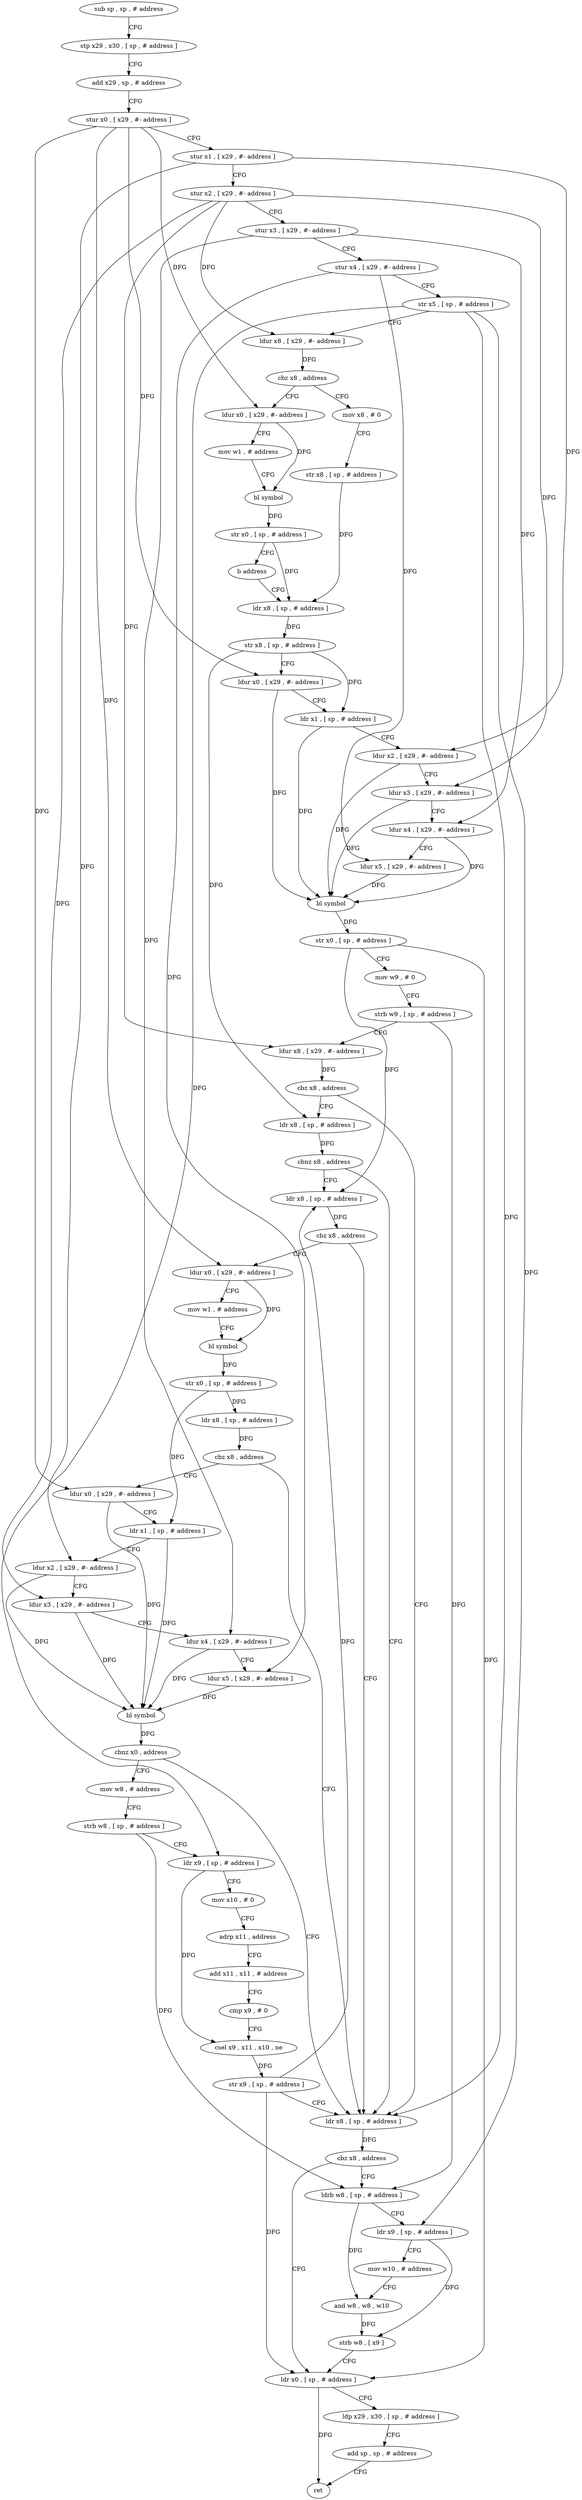 digraph "func" {
"4250104" [label = "sub sp , sp , # address" ]
"4250108" [label = "stp x29 , x30 , [ sp , # address ]" ]
"4250112" [label = "add x29 , sp , # address" ]
"4250116" [label = "stur x0 , [ x29 , #- address ]" ]
"4250120" [label = "stur x1 , [ x29 , #- address ]" ]
"4250124" [label = "stur x2 , [ x29 , #- address ]" ]
"4250128" [label = "stur x3 , [ x29 , #- address ]" ]
"4250132" [label = "stur x4 , [ x29 , #- address ]" ]
"4250136" [label = "str x5 , [ sp , # address ]" ]
"4250140" [label = "ldur x8 , [ x29 , #- address ]" ]
"4250144" [label = "cbz x8 , address" ]
"4250168" [label = "mov x8 , # 0" ]
"4250148" [label = "ldur x0 , [ x29 , #- address ]" ]
"4250172" [label = "str x8 , [ sp , # address ]" ]
"4250176" [label = "ldr x8 , [ sp , # address ]" ]
"4250152" [label = "mov w1 , # address" ]
"4250156" [label = "bl symbol" ]
"4250160" [label = "str x0 , [ sp , # address ]" ]
"4250164" [label = "b address" ]
"4250340" [label = "ldr x8 , [ sp , # address ]" ]
"4250344" [label = "cbz x8 , address" ]
"4250368" [label = "ldr x0 , [ sp , # address ]" ]
"4250348" [label = "ldrb w8 , [ sp , # address ]" ]
"4250232" [label = "ldr x8 , [ sp , # address ]" ]
"4250236" [label = "cbnz x8 , address" ]
"4250240" [label = "ldr x8 , [ sp , # address ]" ]
"4250180" [label = "str x8 , [ sp , # address ]" ]
"4250184" [label = "ldur x0 , [ x29 , #- address ]" ]
"4250188" [label = "ldr x1 , [ sp , # address ]" ]
"4250192" [label = "ldur x2 , [ x29 , #- address ]" ]
"4250196" [label = "ldur x3 , [ x29 , #- address ]" ]
"4250200" [label = "ldur x4 , [ x29 , #- address ]" ]
"4250204" [label = "ldur x5 , [ x29 , #- address ]" ]
"4250208" [label = "bl symbol" ]
"4250212" [label = "str x0 , [ sp , # address ]" ]
"4250216" [label = "mov w9 , # 0" ]
"4250220" [label = "strb w9 , [ sp , # address ]" ]
"4250224" [label = "ldur x8 , [ x29 , #- address ]" ]
"4250228" [label = "cbz x8 , address" ]
"4250372" [label = "ldp x29 , x30 , [ sp , # address ]" ]
"4250376" [label = "add sp , sp , # address" ]
"4250380" [label = "ret" ]
"4250352" [label = "ldr x9 , [ sp , # address ]" ]
"4250356" [label = "mov w10 , # address" ]
"4250360" [label = "and w8 , w8 , w10" ]
"4250364" [label = "strb w8 , [ x9 ]" ]
"4250244" [label = "cbz x8 , address" ]
"4250248" [label = "ldur x0 , [ x29 , #- address ]" ]
"4250252" [label = "mov w1 , # address" ]
"4250256" [label = "bl symbol" ]
"4250260" [label = "str x0 , [ sp , # address ]" ]
"4250264" [label = "ldr x8 , [ sp , # address ]" ]
"4250268" [label = "cbz x8 , address" ]
"4250272" [label = "ldur x0 , [ x29 , #- address ]" ]
"4250276" [label = "ldr x1 , [ sp , # address ]" ]
"4250280" [label = "ldur x2 , [ x29 , #- address ]" ]
"4250284" [label = "ldur x3 , [ x29 , #- address ]" ]
"4250288" [label = "ldur x4 , [ x29 , #- address ]" ]
"4250292" [label = "ldur x5 , [ x29 , #- address ]" ]
"4250296" [label = "bl symbol" ]
"4250300" [label = "cbnz x0 , address" ]
"4250304" [label = "mov w8 , # address" ]
"4250308" [label = "strb w8 , [ sp , # address ]" ]
"4250312" [label = "ldr x9 , [ sp , # address ]" ]
"4250316" [label = "mov x10 , # 0" ]
"4250320" [label = "adrp x11 , address" ]
"4250324" [label = "add x11 , x11 , # address" ]
"4250328" [label = "cmp x9 , # 0" ]
"4250332" [label = "csel x9 , x11 , x10 , ne" ]
"4250336" [label = "str x9 , [ sp , # address ]" ]
"4250104" -> "4250108" [ label = "CFG" ]
"4250108" -> "4250112" [ label = "CFG" ]
"4250112" -> "4250116" [ label = "CFG" ]
"4250116" -> "4250120" [ label = "CFG" ]
"4250116" -> "4250148" [ label = "DFG" ]
"4250116" -> "4250184" [ label = "DFG" ]
"4250116" -> "4250248" [ label = "DFG" ]
"4250116" -> "4250272" [ label = "DFG" ]
"4250120" -> "4250124" [ label = "CFG" ]
"4250120" -> "4250192" [ label = "DFG" ]
"4250120" -> "4250280" [ label = "DFG" ]
"4250124" -> "4250128" [ label = "CFG" ]
"4250124" -> "4250140" [ label = "DFG" ]
"4250124" -> "4250196" [ label = "DFG" ]
"4250124" -> "4250224" [ label = "DFG" ]
"4250124" -> "4250284" [ label = "DFG" ]
"4250128" -> "4250132" [ label = "CFG" ]
"4250128" -> "4250200" [ label = "DFG" ]
"4250128" -> "4250288" [ label = "DFG" ]
"4250132" -> "4250136" [ label = "CFG" ]
"4250132" -> "4250204" [ label = "DFG" ]
"4250132" -> "4250292" [ label = "DFG" ]
"4250136" -> "4250140" [ label = "CFG" ]
"4250136" -> "4250340" [ label = "DFG" ]
"4250136" -> "4250352" [ label = "DFG" ]
"4250136" -> "4250312" [ label = "DFG" ]
"4250140" -> "4250144" [ label = "DFG" ]
"4250144" -> "4250168" [ label = "CFG" ]
"4250144" -> "4250148" [ label = "CFG" ]
"4250168" -> "4250172" [ label = "CFG" ]
"4250148" -> "4250152" [ label = "CFG" ]
"4250148" -> "4250156" [ label = "DFG" ]
"4250172" -> "4250176" [ label = "DFG" ]
"4250176" -> "4250180" [ label = "DFG" ]
"4250152" -> "4250156" [ label = "CFG" ]
"4250156" -> "4250160" [ label = "DFG" ]
"4250160" -> "4250164" [ label = "CFG" ]
"4250160" -> "4250176" [ label = "DFG" ]
"4250164" -> "4250176" [ label = "CFG" ]
"4250340" -> "4250344" [ label = "DFG" ]
"4250344" -> "4250368" [ label = "CFG" ]
"4250344" -> "4250348" [ label = "CFG" ]
"4250368" -> "4250372" [ label = "CFG" ]
"4250368" -> "4250380" [ label = "DFG" ]
"4250348" -> "4250352" [ label = "CFG" ]
"4250348" -> "4250360" [ label = "DFG" ]
"4250232" -> "4250236" [ label = "DFG" ]
"4250236" -> "4250340" [ label = "CFG" ]
"4250236" -> "4250240" [ label = "CFG" ]
"4250240" -> "4250244" [ label = "DFG" ]
"4250180" -> "4250184" [ label = "CFG" ]
"4250180" -> "4250188" [ label = "DFG" ]
"4250180" -> "4250232" [ label = "DFG" ]
"4250184" -> "4250188" [ label = "CFG" ]
"4250184" -> "4250208" [ label = "DFG" ]
"4250188" -> "4250192" [ label = "CFG" ]
"4250188" -> "4250208" [ label = "DFG" ]
"4250192" -> "4250196" [ label = "CFG" ]
"4250192" -> "4250208" [ label = "DFG" ]
"4250196" -> "4250200" [ label = "CFG" ]
"4250196" -> "4250208" [ label = "DFG" ]
"4250200" -> "4250204" [ label = "CFG" ]
"4250200" -> "4250208" [ label = "DFG" ]
"4250204" -> "4250208" [ label = "DFG" ]
"4250208" -> "4250212" [ label = "DFG" ]
"4250212" -> "4250216" [ label = "CFG" ]
"4250212" -> "4250368" [ label = "DFG" ]
"4250212" -> "4250240" [ label = "DFG" ]
"4250216" -> "4250220" [ label = "CFG" ]
"4250220" -> "4250224" [ label = "CFG" ]
"4250220" -> "4250348" [ label = "DFG" ]
"4250224" -> "4250228" [ label = "DFG" ]
"4250228" -> "4250340" [ label = "CFG" ]
"4250228" -> "4250232" [ label = "CFG" ]
"4250372" -> "4250376" [ label = "CFG" ]
"4250376" -> "4250380" [ label = "CFG" ]
"4250352" -> "4250356" [ label = "CFG" ]
"4250352" -> "4250364" [ label = "DFG" ]
"4250356" -> "4250360" [ label = "CFG" ]
"4250360" -> "4250364" [ label = "DFG" ]
"4250364" -> "4250368" [ label = "CFG" ]
"4250244" -> "4250340" [ label = "CFG" ]
"4250244" -> "4250248" [ label = "CFG" ]
"4250248" -> "4250252" [ label = "CFG" ]
"4250248" -> "4250256" [ label = "DFG" ]
"4250252" -> "4250256" [ label = "CFG" ]
"4250256" -> "4250260" [ label = "DFG" ]
"4250260" -> "4250264" [ label = "DFG" ]
"4250260" -> "4250276" [ label = "DFG" ]
"4250264" -> "4250268" [ label = "DFG" ]
"4250268" -> "4250340" [ label = "CFG" ]
"4250268" -> "4250272" [ label = "CFG" ]
"4250272" -> "4250276" [ label = "CFG" ]
"4250272" -> "4250296" [ label = "DFG" ]
"4250276" -> "4250280" [ label = "CFG" ]
"4250276" -> "4250296" [ label = "DFG" ]
"4250280" -> "4250284" [ label = "CFG" ]
"4250280" -> "4250296" [ label = "DFG" ]
"4250284" -> "4250288" [ label = "CFG" ]
"4250284" -> "4250296" [ label = "DFG" ]
"4250288" -> "4250292" [ label = "CFG" ]
"4250288" -> "4250296" [ label = "DFG" ]
"4250292" -> "4250296" [ label = "DFG" ]
"4250296" -> "4250300" [ label = "DFG" ]
"4250300" -> "4250340" [ label = "CFG" ]
"4250300" -> "4250304" [ label = "CFG" ]
"4250304" -> "4250308" [ label = "CFG" ]
"4250308" -> "4250312" [ label = "CFG" ]
"4250308" -> "4250348" [ label = "DFG" ]
"4250312" -> "4250316" [ label = "CFG" ]
"4250312" -> "4250332" [ label = "DFG" ]
"4250316" -> "4250320" [ label = "CFG" ]
"4250320" -> "4250324" [ label = "CFG" ]
"4250324" -> "4250328" [ label = "CFG" ]
"4250328" -> "4250332" [ label = "CFG" ]
"4250332" -> "4250336" [ label = "DFG" ]
"4250336" -> "4250340" [ label = "CFG" ]
"4250336" -> "4250368" [ label = "DFG" ]
"4250336" -> "4250240" [ label = "DFG" ]
}
